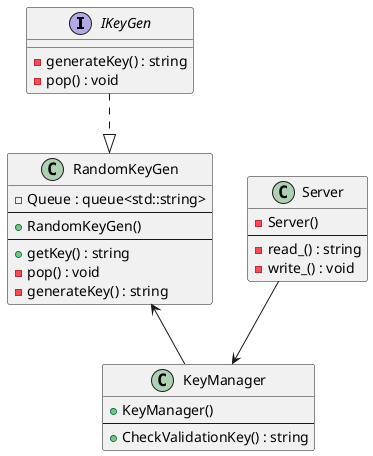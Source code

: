 @startuml

interface IKeyGen {
 - generateKey() : string
 - pop() : void
}

class RandomKeyGen {
- Queue : queue<std::string>
--
+ RandomKeyGen()
--
+ getKey() : string
- pop() : void
- generateKey() : string
}

class Server {
    - Server()
    --
    - read_() : string
    - write_() : void
}

class KeyManager{
 +KeyManager()
 --
 +CheckValidationKey() : string
}

IKeyGen ..|> RandomKeyGen
Server --> KeyManager
RandomKeyGen <-- KeyManager

@enduml
